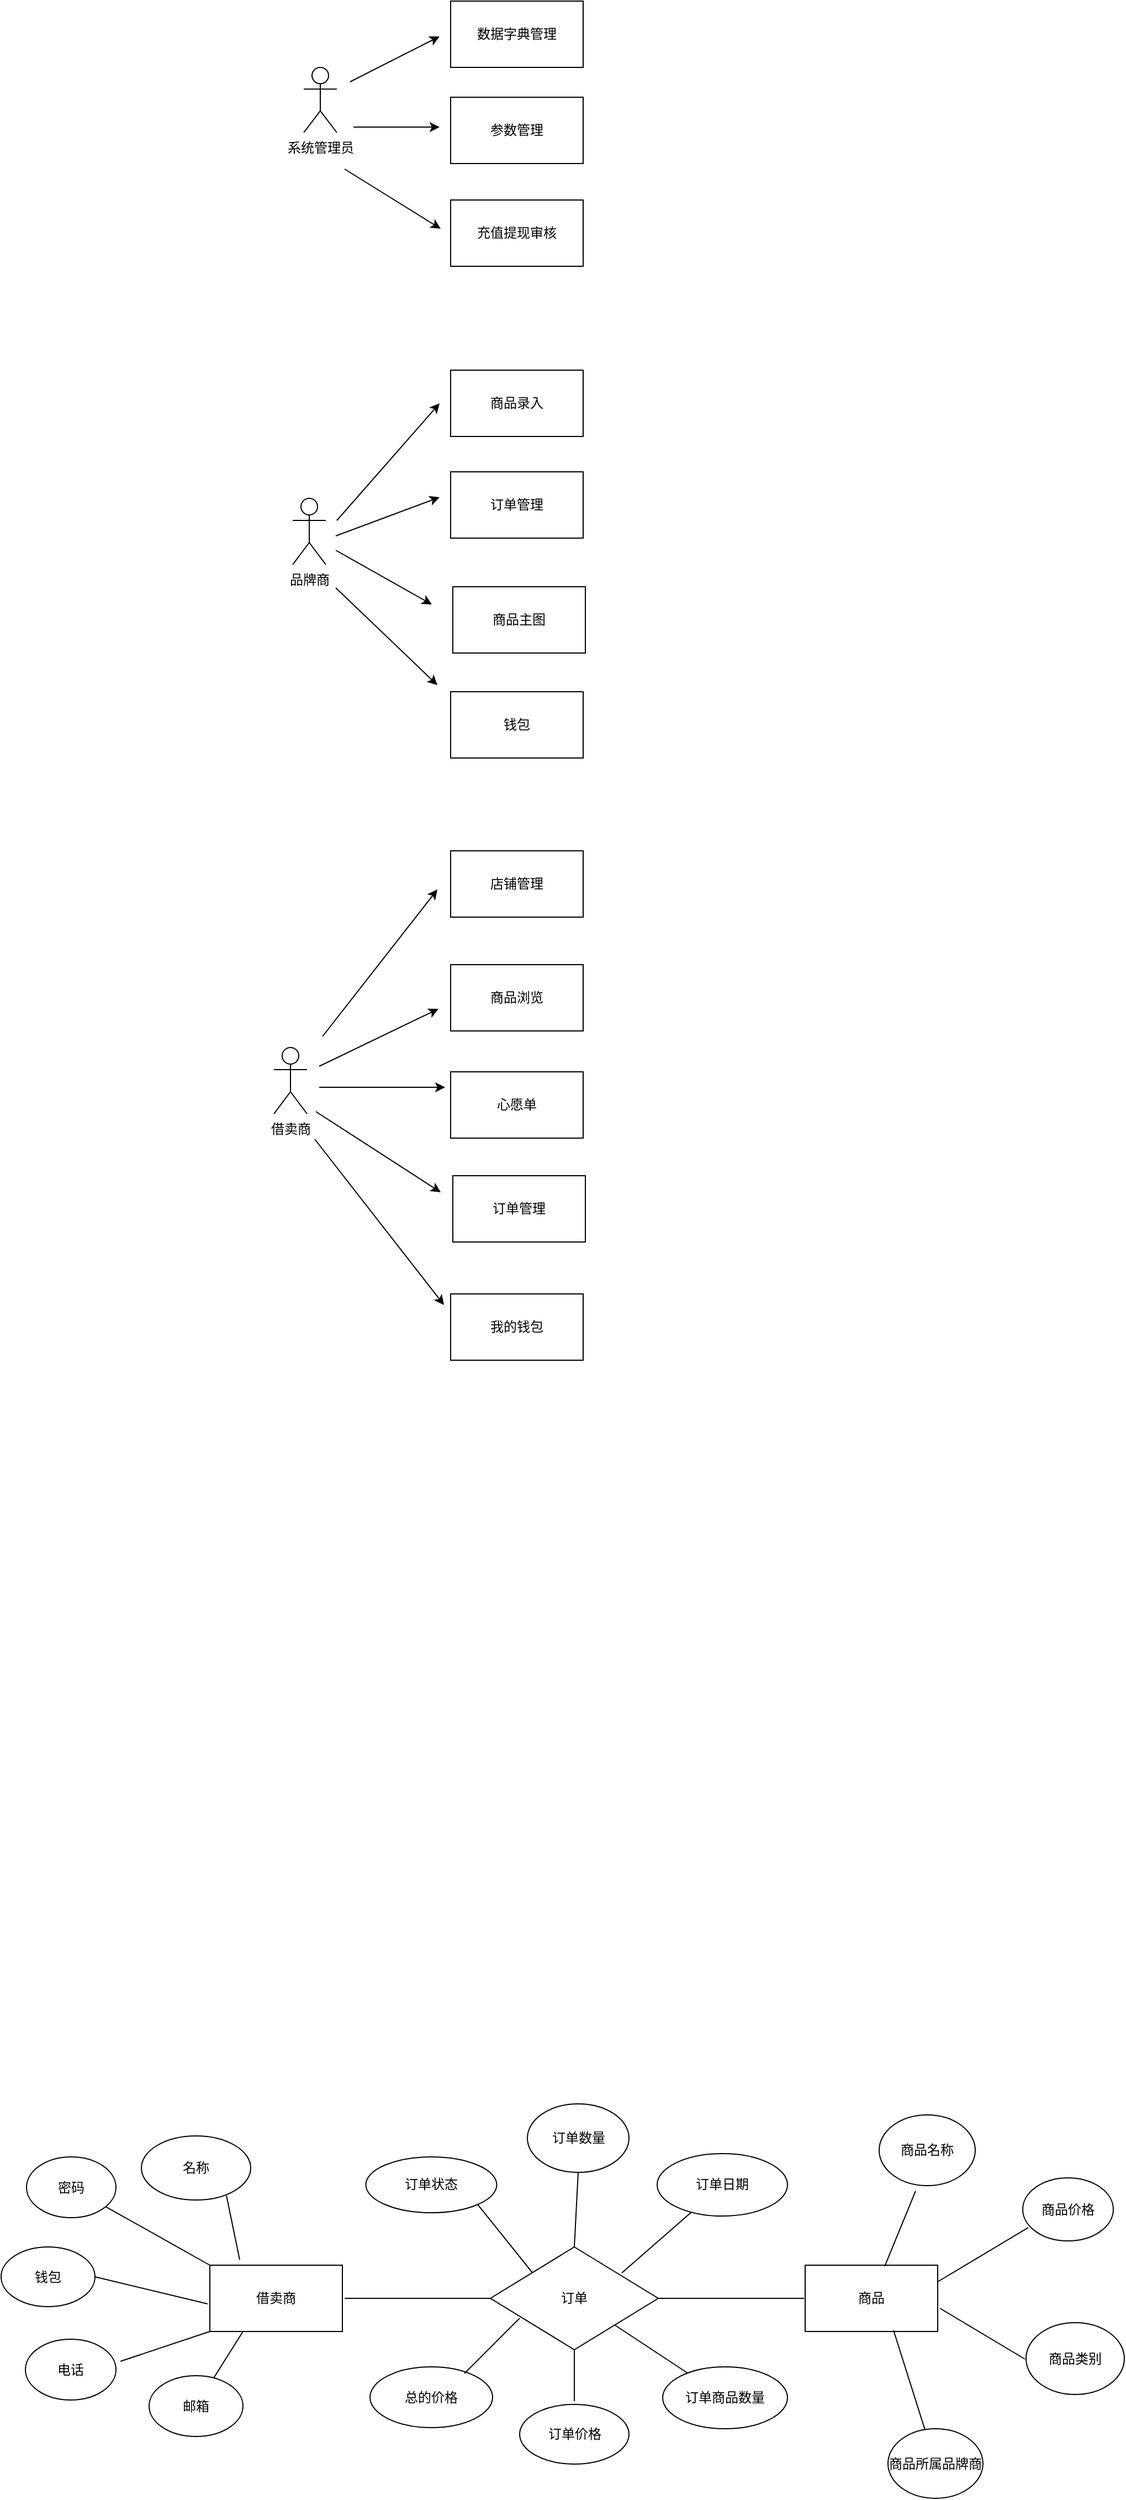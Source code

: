 <mxfile version="14.1.9" type="github">
  <diagram id="XwT_-fUCf9YLQGCaag0Y" name="Page-1">
    <mxGraphModel dx="1422" dy="762" grid="0" gridSize="10" guides="1" tooltips="1" connect="1" arrows="1" fold="1" page="1" pageScale="1" pageWidth="2339" pageHeight="3300" math="0" shadow="0">
      <root>
        <mxCell id="0" />
        <mxCell id="1" parent="0" />
        <mxCell id="hjiipsqCvdRGYFD8bcew-3" value="系统管理员" style="shape=umlActor;verticalLabelPosition=bottom;verticalAlign=top;html=1;outlineConnect=0;" vertex="1" parent="1">
          <mxGeometry x="446" y="226" width="30" height="59" as="geometry" />
        </mxCell>
        <mxCell id="hjiipsqCvdRGYFD8bcew-4" value="数据字典管理" style="rounded=0;whiteSpace=wrap;html=1;" vertex="1" parent="1">
          <mxGeometry x="579" y="166" width="120" height="60" as="geometry" />
        </mxCell>
        <mxCell id="hjiipsqCvdRGYFD8bcew-5" value="参数管理" style="rounded=0;whiteSpace=wrap;html=1;" vertex="1" parent="1">
          <mxGeometry x="579" y="253" width="120" height="60" as="geometry" />
        </mxCell>
        <mxCell id="hjiipsqCvdRGYFD8bcew-6" value="充值提现审核" style="rounded=0;whiteSpace=wrap;html=1;" vertex="1" parent="1">
          <mxGeometry x="579" y="346" width="120" height="60" as="geometry" />
        </mxCell>
        <mxCell id="hjiipsqCvdRGYFD8bcew-7" value="" style="endArrow=classic;html=1;" edge="1" parent="1">
          <mxGeometry width="50" height="50" relative="1" as="geometry">
            <mxPoint x="488" y="239" as="sourcePoint" />
            <mxPoint x="569" y="198" as="targetPoint" />
          </mxGeometry>
        </mxCell>
        <mxCell id="hjiipsqCvdRGYFD8bcew-8" value="" style="endArrow=classic;html=1;" edge="1" parent="1">
          <mxGeometry width="50" height="50" relative="1" as="geometry">
            <mxPoint x="491" y="280" as="sourcePoint" />
            <mxPoint x="569" y="280" as="targetPoint" />
          </mxGeometry>
        </mxCell>
        <mxCell id="hjiipsqCvdRGYFD8bcew-9" value="" style="endArrow=classic;html=1;" edge="1" parent="1">
          <mxGeometry width="50" height="50" relative="1" as="geometry">
            <mxPoint x="483" y="318" as="sourcePoint" />
            <mxPoint x="570" y="372" as="targetPoint" />
          </mxGeometry>
        </mxCell>
        <mxCell id="hjiipsqCvdRGYFD8bcew-12" value="品牌商" style="shape=umlActor;verticalLabelPosition=bottom;verticalAlign=top;html=1;outlineConnect=0;" vertex="1" parent="1">
          <mxGeometry x="436" y="616" width="30" height="60" as="geometry" />
        </mxCell>
        <mxCell id="hjiipsqCvdRGYFD8bcew-16" value="商品录入" style="rounded=0;whiteSpace=wrap;html=1;" vertex="1" parent="1">
          <mxGeometry x="579" y="500" width="120" height="60" as="geometry" />
        </mxCell>
        <mxCell id="hjiipsqCvdRGYFD8bcew-17" value="订单管理" style="rounded=0;whiteSpace=wrap;html=1;" vertex="1" parent="1">
          <mxGeometry x="579" y="592" width="120" height="60" as="geometry" />
        </mxCell>
        <mxCell id="hjiipsqCvdRGYFD8bcew-18" value="商品主图" style="rounded=0;whiteSpace=wrap;html=1;" vertex="1" parent="1">
          <mxGeometry x="581" y="696" width="120" height="60" as="geometry" />
        </mxCell>
        <mxCell id="hjiipsqCvdRGYFD8bcew-19" value="钱包" style="rounded=0;whiteSpace=wrap;html=1;" vertex="1" parent="1">
          <mxGeometry x="579" y="791" width="120" height="60" as="geometry" />
        </mxCell>
        <mxCell id="hjiipsqCvdRGYFD8bcew-20" value="" style="endArrow=classic;html=1;" edge="1" parent="1">
          <mxGeometry width="50" height="50" relative="1" as="geometry">
            <mxPoint x="476" y="636" as="sourcePoint" />
            <mxPoint x="569" y="530" as="targetPoint" />
          </mxGeometry>
        </mxCell>
        <mxCell id="hjiipsqCvdRGYFD8bcew-21" value="" style="endArrow=classic;html=1;" edge="1" parent="1">
          <mxGeometry width="50" height="50" relative="1" as="geometry">
            <mxPoint x="475" y="650" as="sourcePoint" />
            <mxPoint x="569" y="615" as="targetPoint" />
          </mxGeometry>
        </mxCell>
        <mxCell id="hjiipsqCvdRGYFD8bcew-22" value="" style="endArrow=classic;html=1;" edge="1" parent="1">
          <mxGeometry width="50" height="50" relative="1" as="geometry">
            <mxPoint x="475" y="663" as="sourcePoint" />
            <mxPoint x="562" y="712" as="targetPoint" />
          </mxGeometry>
        </mxCell>
        <mxCell id="hjiipsqCvdRGYFD8bcew-23" value="" style="endArrow=classic;html=1;" edge="1" parent="1">
          <mxGeometry width="50" height="50" relative="1" as="geometry">
            <mxPoint x="475" y="697" as="sourcePoint" />
            <mxPoint x="567" y="785" as="targetPoint" />
          </mxGeometry>
        </mxCell>
        <mxCell id="hjiipsqCvdRGYFD8bcew-24" value="借卖商" style="shape=umlActor;verticalLabelPosition=bottom;verticalAlign=top;html=1;outlineConnect=0;" vertex="1" parent="1">
          <mxGeometry x="419" y="1113" width="30" height="60" as="geometry" />
        </mxCell>
        <mxCell id="hjiipsqCvdRGYFD8bcew-25" value="店铺管理" style="rounded=0;whiteSpace=wrap;html=1;" vertex="1" parent="1">
          <mxGeometry x="579" y="935" width="120" height="60" as="geometry" />
        </mxCell>
        <mxCell id="hjiipsqCvdRGYFD8bcew-26" value="商品浏览" style="rounded=0;whiteSpace=wrap;html=1;" vertex="1" parent="1">
          <mxGeometry x="579" y="1038" width="120" height="60" as="geometry" />
        </mxCell>
        <mxCell id="hjiipsqCvdRGYFD8bcew-27" value="心愿单" style="rounded=0;whiteSpace=wrap;html=1;" vertex="1" parent="1">
          <mxGeometry x="579" y="1135" width="120" height="60" as="geometry" />
        </mxCell>
        <mxCell id="hjiipsqCvdRGYFD8bcew-28" value="订单管理" style="rounded=0;whiteSpace=wrap;html=1;" vertex="1" parent="1">
          <mxGeometry x="581" y="1229" width="120" height="60" as="geometry" />
        </mxCell>
        <mxCell id="hjiipsqCvdRGYFD8bcew-29" value="我的钱包" style="rounded=0;whiteSpace=wrap;html=1;" vertex="1" parent="1">
          <mxGeometry x="579" y="1336" width="120" height="60" as="geometry" />
        </mxCell>
        <mxCell id="hjiipsqCvdRGYFD8bcew-30" value="" style="endArrow=classic;html=1;" edge="1" parent="1">
          <mxGeometry width="50" height="50" relative="1" as="geometry">
            <mxPoint x="463" y="1103" as="sourcePoint" />
            <mxPoint x="567" y="970" as="targetPoint" />
          </mxGeometry>
        </mxCell>
        <mxCell id="hjiipsqCvdRGYFD8bcew-31" value="" style="endArrow=classic;html=1;" edge="1" parent="1">
          <mxGeometry width="50" height="50" relative="1" as="geometry">
            <mxPoint x="460" y="1130" as="sourcePoint" />
            <mxPoint x="568" y="1078" as="targetPoint" />
          </mxGeometry>
        </mxCell>
        <mxCell id="hjiipsqCvdRGYFD8bcew-32" value="" style="endArrow=classic;html=1;" edge="1" parent="1">
          <mxGeometry width="50" height="50" relative="1" as="geometry">
            <mxPoint x="460" y="1149" as="sourcePoint" />
            <mxPoint x="574" y="1149" as="targetPoint" />
          </mxGeometry>
        </mxCell>
        <mxCell id="hjiipsqCvdRGYFD8bcew-33" value="" style="endArrow=classic;html=1;" edge="1" parent="1">
          <mxGeometry width="50" height="50" relative="1" as="geometry">
            <mxPoint x="457" y="1171" as="sourcePoint" />
            <mxPoint x="570" y="1244" as="targetPoint" />
          </mxGeometry>
        </mxCell>
        <mxCell id="hjiipsqCvdRGYFD8bcew-34" value="" style="endArrow=classic;html=1;" edge="1" parent="1">
          <mxGeometry width="50" height="50" relative="1" as="geometry">
            <mxPoint x="456" y="1196" as="sourcePoint" />
            <mxPoint x="573" y="1346" as="targetPoint" />
          </mxGeometry>
        </mxCell>
        <mxCell id="hjiipsqCvdRGYFD8bcew-35" value="借卖商" style="rounded=0;whiteSpace=wrap;html=1;" vertex="1" parent="1">
          <mxGeometry x="361" y="2215" width="120" height="60" as="geometry" />
        </mxCell>
        <mxCell id="hjiipsqCvdRGYFD8bcew-36" value="商品" style="rounded=0;whiteSpace=wrap;html=1;" vertex="1" parent="1">
          <mxGeometry x="900" y="2215" width="120" height="60" as="geometry" />
        </mxCell>
        <mxCell id="hjiipsqCvdRGYFD8bcew-37" value="订单" style="rhombus;whiteSpace=wrap;html=1;" vertex="1" parent="1">
          <mxGeometry x="615" y="2198.5" width="152" height="93" as="geometry" />
        </mxCell>
        <mxCell id="hjiipsqCvdRGYFD8bcew-38" value="密码" style="ellipse;whiteSpace=wrap;html=1;" vertex="1" parent="1">
          <mxGeometry x="195" y="2117" width="81" height="55" as="geometry" />
        </mxCell>
        <mxCell id="hjiipsqCvdRGYFD8bcew-39" value="钱包" style="ellipse;whiteSpace=wrap;html=1;" vertex="1" parent="1">
          <mxGeometry x="172" y="2198.5" width="85" height="54" as="geometry" />
        </mxCell>
        <mxCell id="hjiipsqCvdRGYFD8bcew-40" value="电话" style="ellipse;whiteSpace=wrap;html=1;" vertex="1" parent="1">
          <mxGeometry x="194" y="2282" width="82" height="55" as="geometry" />
        </mxCell>
        <mxCell id="hjiipsqCvdRGYFD8bcew-41" value="邮箱" style="ellipse;whiteSpace=wrap;html=1;" vertex="1" parent="1">
          <mxGeometry x="306" y="2315" width="85" height="55" as="geometry" />
        </mxCell>
        <mxCell id="hjiipsqCvdRGYFD8bcew-42" value="名称" style="ellipse;whiteSpace=wrap;html=1;" vertex="1" parent="1">
          <mxGeometry x="299" y="2098" width="99" height="58" as="geometry" />
        </mxCell>
        <mxCell id="hjiipsqCvdRGYFD8bcew-43" value="订单数量" style="ellipse;whiteSpace=wrap;html=1;" vertex="1" parent="1">
          <mxGeometry x="648.5" y="2069" width="92" height="62" as="geometry" />
        </mxCell>
        <mxCell id="hjiipsqCvdRGYFD8bcew-44" value="订单日期" style="ellipse;whiteSpace=wrap;html=1;" vertex="1" parent="1">
          <mxGeometry x="766" y="2114" width="118" height="56.5" as="geometry" />
        </mxCell>
        <mxCell id="hjiipsqCvdRGYFD8bcew-45" value="订单价格" style="ellipse;whiteSpace=wrap;html=1;" vertex="1" parent="1">
          <mxGeometry x="641.5" y="2341" width="99" height="54" as="geometry" />
        </mxCell>
        <mxCell id="hjiipsqCvdRGYFD8bcew-46" value="订单商品数量" style="ellipse;whiteSpace=wrap;html=1;" vertex="1" parent="1">
          <mxGeometry x="771" y="2307" width="113" height="56" as="geometry" />
        </mxCell>
        <mxCell id="hjiipsqCvdRGYFD8bcew-47" value="总的价格" style="ellipse;whiteSpace=wrap;html=1;" vertex="1" parent="1">
          <mxGeometry x="506" y="2307" width="111" height="55" as="geometry" />
        </mxCell>
        <mxCell id="hjiipsqCvdRGYFD8bcew-48" value="订单状态" style="ellipse;whiteSpace=wrap;html=1;" vertex="1" parent="1">
          <mxGeometry x="502.25" y="2117" width="118.5" height="50.5" as="geometry" />
        </mxCell>
        <mxCell id="hjiipsqCvdRGYFD8bcew-49" value="商品名称" style="ellipse;whiteSpace=wrap;html=1;" vertex="1" parent="1">
          <mxGeometry x="967" y="2079" width="87" height="64" as="geometry" />
        </mxCell>
        <mxCell id="hjiipsqCvdRGYFD8bcew-50" value="商品价格" style="ellipse;whiteSpace=wrap;html=1;" vertex="1" parent="1">
          <mxGeometry x="1097" y="2136" width="82" height="57" as="geometry" />
        </mxCell>
        <mxCell id="hjiipsqCvdRGYFD8bcew-51" value="商品类别" style="ellipse;whiteSpace=wrap;html=1;" vertex="1" parent="1">
          <mxGeometry x="1100" y="2267" width="89" height="65" as="geometry" />
        </mxCell>
        <mxCell id="hjiipsqCvdRGYFD8bcew-52" value="商品所属品牌商" style="ellipse;whiteSpace=wrap;html=1;" vertex="1" parent="1">
          <mxGeometry x="975" y="2363" width="86" height="63" as="geometry" />
        </mxCell>
        <mxCell id="hjiipsqCvdRGYFD8bcew-55" value="" style="endArrow=none;html=1;entryX=0;entryY=0.5;entryDx=0;entryDy=0;" edge="1" parent="1" target="hjiipsqCvdRGYFD8bcew-37">
          <mxGeometry width="50" height="50" relative="1" as="geometry">
            <mxPoint x="483" y="2245" as="sourcePoint" />
            <mxPoint x="516" y="2212" as="targetPoint" />
          </mxGeometry>
        </mxCell>
        <mxCell id="hjiipsqCvdRGYFD8bcew-56" value="" style="endArrow=none;html=1;exitX=1;exitY=0.5;exitDx=0;exitDy=0;" edge="1" parent="1" source="hjiipsqCvdRGYFD8bcew-37">
          <mxGeometry width="50" height="50" relative="1" as="geometry">
            <mxPoint x="859" y="2245" as="sourcePoint" />
            <mxPoint x="899" y="2245" as="targetPoint" />
          </mxGeometry>
        </mxCell>
        <mxCell id="hjiipsqCvdRGYFD8bcew-57" value="" style="endArrow=none;html=1;entryX=0.263;entryY=0.938;entryDx=0;entryDy=0;entryPerimeter=0;" edge="1" parent="1" target="hjiipsqCvdRGYFD8bcew-44">
          <mxGeometry width="50" height="50" relative="1" as="geometry">
            <mxPoint x="734" y="2222" as="sourcePoint" />
            <mxPoint x="784" y="2172" as="targetPoint" />
          </mxGeometry>
        </mxCell>
        <mxCell id="hjiipsqCvdRGYFD8bcew-58" value="" style="endArrow=none;html=1;entryX=0.778;entryY=0.931;entryDx=0;entryDy=0;entryPerimeter=0;" edge="1" parent="1" target="hjiipsqCvdRGYFD8bcew-42">
          <mxGeometry width="50" height="50" relative="1" as="geometry">
            <mxPoint x="388" y="2210" as="sourcePoint" />
            <mxPoint x="439" y="2150" as="targetPoint" />
          </mxGeometry>
        </mxCell>
        <mxCell id="hjiipsqCvdRGYFD8bcew-59" value="" style="endArrow=none;html=1;entryX=0;entryY=0;entryDx=0;entryDy=0;" edge="1" parent="1" source="hjiipsqCvdRGYFD8bcew-38" target="hjiipsqCvdRGYFD8bcew-35">
          <mxGeometry width="50" height="50" relative="1" as="geometry">
            <mxPoint x="326" y="2223" as="sourcePoint" />
            <mxPoint x="364" y="2173" as="targetPoint" />
          </mxGeometry>
        </mxCell>
        <mxCell id="hjiipsqCvdRGYFD8bcew-60" value="" style="endArrow=none;html=1;exitX=1;exitY=0.5;exitDx=0;exitDy=0;" edge="1" parent="1" source="hjiipsqCvdRGYFD8bcew-39">
          <mxGeometry width="50" height="50" relative="1" as="geometry">
            <mxPoint x="293" y="2267" as="sourcePoint" />
            <mxPoint x="359" y="2250" as="targetPoint" />
          </mxGeometry>
        </mxCell>
        <mxCell id="hjiipsqCvdRGYFD8bcew-61" value="" style="endArrow=none;html=1;entryX=0;entryY=1;entryDx=0;entryDy=0;exitX=1.049;exitY=0.364;exitDx=0;exitDy=0;exitPerimeter=0;" edge="1" parent="1" source="hjiipsqCvdRGYFD8bcew-40" target="hjiipsqCvdRGYFD8bcew-35">
          <mxGeometry width="50" height="50" relative="1" as="geometry">
            <mxPoint x="297" y="2305" as="sourcePoint" />
            <mxPoint x="347" y="2255" as="targetPoint" />
          </mxGeometry>
        </mxCell>
        <mxCell id="hjiipsqCvdRGYFD8bcew-62" value="" style="endArrow=none;html=1;entryX=0.25;entryY=1;entryDx=0;entryDy=0;" edge="1" parent="1" source="hjiipsqCvdRGYFD8bcew-41" target="hjiipsqCvdRGYFD8bcew-35">
          <mxGeometry width="50" height="50" relative="1" as="geometry">
            <mxPoint x="398" y="2331" as="sourcePoint" />
            <mxPoint x="448" y="2281" as="targetPoint" />
          </mxGeometry>
        </mxCell>
        <mxCell id="hjiipsqCvdRGYFD8bcew-63" value="" style="endArrow=none;html=1;entryX=1;entryY=1;entryDx=0;entryDy=0;exitX=0;exitY=0;exitDx=0;exitDy=0;" edge="1" parent="1" source="hjiipsqCvdRGYFD8bcew-37" target="hjiipsqCvdRGYFD8bcew-48">
          <mxGeometry width="50" height="50" relative="1" as="geometry">
            <mxPoint x="649" y="2193" as="sourcePoint" />
            <mxPoint x="699" y="2143" as="targetPoint" />
          </mxGeometry>
        </mxCell>
        <mxCell id="hjiipsqCvdRGYFD8bcew-64" value="" style="endArrow=none;html=1;exitX=0.5;exitY=0;exitDx=0;exitDy=0;entryX=0.5;entryY=1;entryDx=0;entryDy=0;" edge="1" parent="1" source="hjiipsqCvdRGYFD8bcew-37" target="hjiipsqCvdRGYFD8bcew-43">
          <mxGeometry width="50" height="50" relative="1" as="geometry">
            <mxPoint x="691" y="2185" as="sourcePoint" />
            <mxPoint x="741" y="2135" as="targetPoint" />
          </mxGeometry>
        </mxCell>
        <mxCell id="hjiipsqCvdRGYFD8bcew-65" value="" style="endArrow=none;html=1;" edge="1" parent="1">
          <mxGeometry width="50" height="50" relative="1" as="geometry">
            <mxPoint x="591.5" y="2313" as="sourcePoint" />
            <mxPoint x="641.5" y="2263" as="targetPoint" />
          </mxGeometry>
        </mxCell>
        <mxCell id="hjiipsqCvdRGYFD8bcew-68" value="" style="endArrow=none;html=1;entryX=0.5;entryY=1;entryDx=0;entryDy=0;" edge="1" parent="1" target="hjiipsqCvdRGYFD8bcew-37">
          <mxGeometry width="50" height="50" relative="1" as="geometry">
            <mxPoint x="691" y="2338" as="sourcePoint" />
            <mxPoint x="744" y="2288" as="targetPoint" />
          </mxGeometry>
        </mxCell>
        <mxCell id="hjiipsqCvdRGYFD8bcew-69" value="" style="endArrow=none;html=1;" edge="1" parent="1" source="hjiipsqCvdRGYFD8bcew-37" target="hjiipsqCvdRGYFD8bcew-46">
          <mxGeometry width="50" height="50" relative="1" as="geometry">
            <mxPoint x="758" y="2318" as="sourcePoint" />
            <mxPoint x="808" y="2268" as="targetPoint" />
          </mxGeometry>
        </mxCell>
        <mxCell id="hjiipsqCvdRGYFD8bcew-70" value="" style="endArrow=none;html=1;entryX=0.379;entryY=1.078;entryDx=0;entryDy=0;entryPerimeter=0;exitX=0.6;exitY=0.017;exitDx=0;exitDy=0;exitPerimeter=0;" edge="1" parent="1" source="hjiipsqCvdRGYFD8bcew-36" target="hjiipsqCvdRGYFD8bcew-49">
          <mxGeometry width="50" height="50" relative="1" as="geometry">
            <mxPoint x="944" y="2221" as="sourcePoint" />
            <mxPoint x="994" y="2171" as="targetPoint" />
          </mxGeometry>
        </mxCell>
        <mxCell id="hjiipsqCvdRGYFD8bcew-71" value="" style="endArrow=none;html=1;entryX=0.061;entryY=0.789;entryDx=0;entryDy=0;entryPerimeter=0;exitX=1;exitY=0.25;exitDx=0;exitDy=0;" edge="1" parent="1" source="hjiipsqCvdRGYFD8bcew-36" target="hjiipsqCvdRGYFD8bcew-50">
          <mxGeometry width="50" height="50" relative="1" as="geometry">
            <mxPoint x="1027" y="2232" as="sourcePoint" />
            <mxPoint x="1086" y="2188" as="targetPoint" />
          </mxGeometry>
        </mxCell>
        <mxCell id="hjiipsqCvdRGYFD8bcew-72" value="" style="endArrow=none;html=1;exitX=1.017;exitY=0.65;exitDx=0;exitDy=0;exitPerimeter=0;" edge="1" parent="1" source="hjiipsqCvdRGYFD8bcew-36">
          <mxGeometry width="50" height="50" relative="1" as="geometry">
            <mxPoint x="1036" y="2300" as="sourcePoint" />
            <mxPoint x="1099" y="2300" as="targetPoint" />
          </mxGeometry>
        </mxCell>
        <mxCell id="hjiipsqCvdRGYFD8bcew-73" value="" style="endArrow=none;html=1;entryX=0.667;entryY=0.983;entryDx=0;entryDy=0;entryPerimeter=0;" edge="1" parent="1" source="hjiipsqCvdRGYFD8bcew-52" target="hjiipsqCvdRGYFD8bcew-36">
          <mxGeometry width="50" height="50" relative="1" as="geometry">
            <mxPoint x="979" y="2350" as="sourcePoint" />
            <mxPoint x="1029" y="2300" as="targetPoint" />
          </mxGeometry>
        </mxCell>
      </root>
    </mxGraphModel>
  </diagram>
</mxfile>
